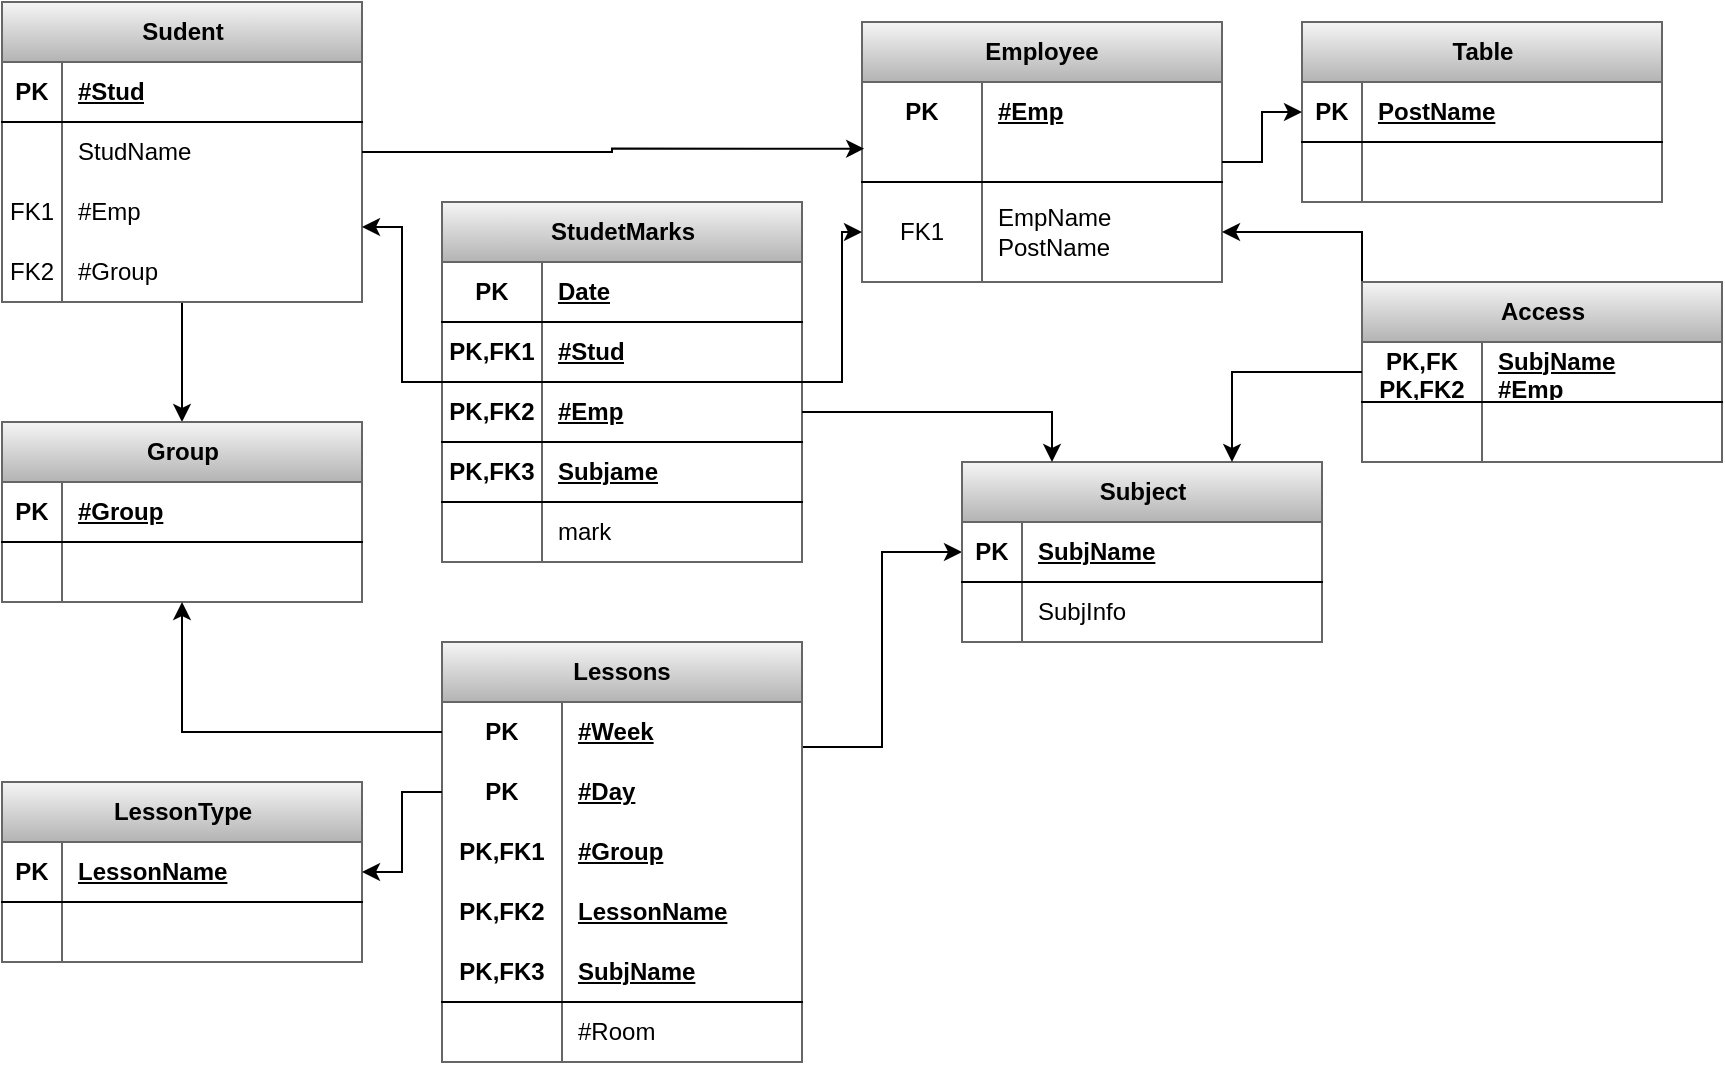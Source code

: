 <mxfile version="24.7.10">
  <diagram name="Страница — 1" id="4dkUISBPzogY9KxvoU15">
    <mxGraphModel dx="1580" dy="776" grid="1" gridSize="10" guides="1" tooltips="1" connect="1" arrows="1" fold="1" page="1" pageScale="1" pageWidth="827" pageHeight="1169" math="0" shadow="0">
      <root>
        <mxCell id="0" />
        <mxCell id="1" parent="0" />
        <mxCell id="LN6ob7lkqGcov8VcxPgk-128" style="edgeStyle=orthogonalEdgeStyle;rounded=0;orthogonalLoop=1;jettySize=auto;html=1;exitX=0.5;exitY=1;exitDx=0;exitDy=0;entryX=0.5;entryY=0;entryDx=0;entryDy=0;" edge="1" parent="1" source="LN6ob7lkqGcov8VcxPgk-2" target="LN6ob7lkqGcov8VcxPgk-42">
          <mxGeometry relative="1" as="geometry" />
        </mxCell>
        <mxCell id="LN6ob7lkqGcov8VcxPgk-2" value="&lt;div&gt;Sudent&lt;/div&gt;" style="shape=table;startSize=30;container=1;collapsible=1;childLayout=tableLayout;fixedRows=1;rowLines=0;fontStyle=1;align=center;resizeLast=1;html=1;fillColor=#f5f5f5;strokeColor=#666666;gradientColor=#b3b3b3;" vertex="1" parent="1">
          <mxGeometry x="-10" y="50" width="180" height="150" as="geometry" />
        </mxCell>
        <mxCell id="LN6ob7lkqGcov8VcxPgk-3" value="" style="shape=tableRow;horizontal=0;startSize=0;swimlaneHead=0;swimlaneBody=0;fillColor=none;collapsible=0;dropTarget=0;points=[[0,0.5],[1,0.5]];portConstraint=eastwest;top=0;left=0;right=0;bottom=1;" vertex="1" parent="LN6ob7lkqGcov8VcxPgk-2">
          <mxGeometry y="30" width="180" height="30" as="geometry" />
        </mxCell>
        <mxCell id="LN6ob7lkqGcov8VcxPgk-4" value="PK" style="shape=partialRectangle;connectable=0;fillColor=none;top=0;left=0;bottom=0;right=0;fontStyle=1;overflow=hidden;whiteSpace=wrap;html=1;" vertex="1" parent="LN6ob7lkqGcov8VcxPgk-3">
          <mxGeometry width="30" height="30" as="geometry">
            <mxRectangle width="30" height="30" as="alternateBounds" />
          </mxGeometry>
        </mxCell>
        <mxCell id="LN6ob7lkqGcov8VcxPgk-5" value="#Stud" style="shape=partialRectangle;connectable=0;fillColor=none;top=0;left=0;bottom=0;right=0;align=left;spacingLeft=6;fontStyle=5;overflow=hidden;whiteSpace=wrap;html=1;" vertex="1" parent="LN6ob7lkqGcov8VcxPgk-3">
          <mxGeometry x="30" width="150" height="30" as="geometry">
            <mxRectangle width="150" height="30" as="alternateBounds" />
          </mxGeometry>
        </mxCell>
        <mxCell id="LN6ob7lkqGcov8VcxPgk-6" value="" style="shape=tableRow;horizontal=0;startSize=0;swimlaneHead=0;swimlaneBody=0;fillColor=none;collapsible=0;dropTarget=0;points=[[0,0.5],[1,0.5]];portConstraint=eastwest;top=0;left=0;right=0;bottom=0;" vertex="1" parent="LN6ob7lkqGcov8VcxPgk-2">
          <mxGeometry y="60" width="180" height="30" as="geometry" />
        </mxCell>
        <mxCell id="LN6ob7lkqGcov8VcxPgk-7" value="" style="shape=partialRectangle;connectable=0;fillColor=none;top=0;left=0;bottom=0;right=0;editable=1;overflow=hidden;whiteSpace=wrap;html=1;" vertex="1" parent="LN6ob7lkqGcov8VcxPgk-6">
          <mxGeometry width="30" height="30" as="geometry">
            <mxRectangle width="30" height="30" as="alternateBounds" />
          </mxGeometry>
        </mxCell>
        <mxCell id="LN6ob7lkqGcov8VcxPgk-8" value="StudName" style="shape=partialRectangle;connectable=0;fillColor=none;top=0;left=0;bottom=0;right=0;align=left;spacingLeft=6;overflow=hidden;whiteSpace=wrap;html=1;" vertex="1" parent="LN6ob7lkqGcov8VcxPgk-6">
          <mxGeometry x="30" width="150" height="30" as="geometry">
            <mxRectangle width="150" height="30" as="alternateBounds" />
          </mxGeometry>
        </mxCell>
        <mxCell id="LN6ob7lkqGcov8VcxPgk-9" value="" style="shape=tableRow;horizontal=0;startSize=0;swimlaneHead=0;swimlaneBody=0;fillColor=none;collapsible=0;dropTarget=0;points=[[0,0.5],[1,0.5]];portConstraint=eastwest;top=0;left=0;right=0;bottom=0;" vertex="1" parent="LN6ob7lkqGcov8VcxPgk-2">
          <mxGeometry y="90" width="180" height="30" as="geometry" />
        </mxCell>
        <mxCell id="LN6ob7lkqGcov8VcxPgk-10" value="FK1" style="shape=partialRectangle;connectable=0;fillColor=none;top=0;left=0;bottom=0;right=0;editable=1;overflow=hidden;whiteSpace=wrap;html=1;" vertex="1" parent="LN6ob7lkqGcov8VcxPgk-9">
          <mxGeometry width="30" height="30" as="geometry">
            <mxRectangle width="30" height="30" as="alternateBounds" />
          </mxGeometry>
        </mxCell>
        <mxCell id="LN6ob7lkqGcov8VcxPgk-11" value="#Emp" style="shape=partialRectangle;connectable=0;fillColor=none;top=0;left=0;bottom=0;right=0;align=left;spacingLeft=6;overflow=hidden;whiteSpace=wrap;html=1;" vertex="1" parent="LN6ob7lkqGcov8VcxPgk-9">
          <mxGeometry x="30" width="150" height="30" as="geometry">
            <mxRectangle width="150" height="30" as="alternateBounds" />
          </mxGeometry>
        </mxCell>
        <mxCell id="LN6ob7lkqGcov8VcxPgk-12" value="" style="shape=tableRow;horizontal=0;startSize=0;swimlaneHead=0;swimlaneBody=0;fillColor=none;collapsible=0;dropTarget=0;points=[[0,0.5],[1,0.5]];portConstraint=eastwest;top=0;left=0;right=0;bottom=0;" vertex="1" parent="LN6ob7lkqGcov8VcxPgk-2">
          <mxGeometry y="120" width="180" height="30" as="geometry" />
        </mxCell>
        <mxCell id="LN6ob7lkqGcov8VcxPgk-13" value="FK2" style="shape=partialRectangle;connectable=0;fillColor=none;top=0;left=0;bottom=0;right=0;editable=1;overflow=hidden;whiteSpace=wrap;html=1;" vertex="1" parent="LN6ob7lkqGcov8VcxPgk-12">
          <mxGeometry width="30" height="30" as="geometry">
            <mxRectangle width="30" height="30" as="alternateBounds" />
          </mxGeometry>
        </mxCell>
        <mxCell id="LN6ob7lkqGcov8VcxPgk-14" value="#Group" style="shape=partialRectangle;connectable=0;fillColor=none;top=0;left=0;bottom=0;right=0;align=left;spacingLeft=6;overflow=hidden;whiteSpace=wrap;html=1;" vertex="1" parent="LN6ob7lkqGcov8VcxPgk-12">
          <mxGeometry x="30" width="150" height="30" as="geometry">
            <mxRectangle width="150" height="30" as="alternateBounds" />
          </mxGeometry>
        </mxCell>
        <mxCell id="LN6ob7lkqGcov8VcxPgk-15" value="Employee" style="shape=table;startSize=30;container=1;collapsible=1;childLayout=tableLayout;fixedRows=1;rowLines=0;fontStyle=1;align=center;resizeLast=1;html=1;whiteSpace=wrap;fillColor=#f5f5f5;gradientColor=#b3b3b3;strokeColor=#666666;" vertex="1" parent="1">
          <mxGeometry x="420" y="60" width="180" height="130" as="geometry" />
        </mxCell>
        <mxCell id="LN6ob7lkqGcov8VcxPgk-16" value="" style="shape=tableRow;horizontal=0;startSize=0;swimlaneHead=0;swimlaneBody=0;fillColor=none;collapsible=0;dropTarget=0;points=[[0,0.5],[1,0.5]];portConstraint=eastwest;top=0;left=0;right=0;bottom=0;html=1;" vertex="1" parent="LN6ob7lkqGcov8VcxPgk-15">
          <mxGeometry y="30" width="180" height="30" as="geometry" />
        </mxCell>
        <mxCell id="LN6ob7lkqGcov8VcxPgk-17" value="PK" style="shape=partialRectangle;connectable=0;fillColor=none;top=0;left=0;bottom=0;right=0;fontStyle=1;overflow=hidden;html=1;whiteSpace=wrap;" vertex="1" parent="LN6ob7lkqGcov8VcxPgk-16">
          <mxGeometry width="60" height="30" as="geometry">
            <mxRectangle width="60" height="30" as="alternateBounds" />
          </mxGeometry>
        </mxCell>
        <mxCell id="LN6ob7lkqGcov8VcxPgk-18" value="#Emp" style="shape=partialRectangle;connectable=0;fillColor=none;top=0;left=0;bottom=0;right=0;align=left;spacingLeft=6;fontStyle=5;overflow=hidden;html=1;whiteSpace=wrap;" vertex="1" parent="LN6ob7lkqGcov8VcxPgk-16">
          <mxGeometry x="60" width="120" height="30" as="geometry">
            <mxRectangle width="120" height="30" as="alternateBounds" />
          </mxGeometry>
        </mxCell>
        <mxCell id="LN6ob7lkqGcov8VcxPgk-19" value="" style="shape=tableRow;horizontal=0;startSize=0;swimlaneHead=0;swimlaneBody=0;fillColor=none;collapsible=0;dropTarget=0;points=[[0,0.5],[1,0.5]];portConstraint=eastwest;top=0;left=0;right=0;bottom=1;html=1;" vertex="1" parent="LN6ob7lkqGcov8VcxPgk-15">
          <mxGeometry y="60" width="180" height="20" as="geometry" />
        </mxCell>
        <mxCell id="LN6ob7lkqGcov8VcxPgk-20" value="" style="shape=partialRectangle;connectable=0;fillColor=none;top=0;left=0;bottom=0;right=0;fontStyle=1;overflow=hidden;html=1;whiteSpace=wrap;" vertex="1" parent="LN6ob7lkqGcov8VcxPgk-19">
          <mxGeometry width="60" height="20" as="geometry">
            <mxRectangle width="60" height="20" as="alternateBounds" />
          </mxGeometry>
        </mxCell>
        <mxCell id="LN6ob7lkqGcov8VcxPgk-21" value="" style="shape=partialRectangle;connectable=0;fillColor=none;top=0;left=0;bottom=0;right=0;align=left;spacingLeft=6;fontStyle=5;overflow=hidden;html=1;whiteSpace=wrap;" vertex="1" parent="LN6ob7lkqGcov8VcxPgk-19">
          <mxGeometry x="60" width="120" height="20" as="geometry">
            <mxRectangle width="120" height="20" as="alternateBounds" />
          </mxGeometry>
        </mxCell>
        <mxCell id="LN6ob7lkqGcov8VcxPgk-22" value="" style="shape=tableRow;horizontal=0;startSize=0;swimlaneHead=0;swimlaneBody=0;fillColor=none;collapsible=0;dropTarget=0;points=[[0,0.5],[1,0.5]];portConstraint=eastwest;top=0;left=0;right=0;bottom=0;html=1;" vertex="1" parent="LN6ob7lkqGcov8VcxPgk-15">
          <mxGeometry y="80" width="180" height="50" as="geometry" />
        </mxCell>
        <mxCell id="LN6ob7lkqGcov8VcxPgk-23" value="FK1" style="shape=partialRectangle;connectable=0;fillColor=none;top=0;left=0;bottom=0;right=0;editable=1;overflow=hidden;html=1;whiteSpace=wrap;" vertex="1" parent="LN6ob7lkqGcov8VcxPgk-22">
          <mxGeometry width="60" height="50" as="geometry">
            <mxRectangle width="60" height="50" as="alternateBounds" />
          </mxGeometry>
        </mxCell>
        <mxCell id="LN6ob7lkqGcov8VcxPgk-24" value="&lt;div&gt;EmpName&lt;/div&gt;&lt;div&gt;PostName&lt;br&gt;&lt;/div&gt;" style="shape=partialRectangle;connectable=0;fillColor=none;top=0;left=0;bottom=0;right=0;align=left;spacingLeft=6;overflow=hidden;html=1;whiteSpace=wrap;" vertex="1" parent="LN6ob7lkqGcov8VcxPgk-22">
          <mxGeometry x="60" width="120" height="50" as="geometry">
            <mxRectangle width="120" height="50" as="alternateBounds" />
          </mxGeometry>
        </mxCell>
        <mxCell id="LN6ob7lkqGcov8VcxPgk-28" style="edgeStyle=orthogonalEdgeStyle;rounded=0;orthogonalLoop=1;jettySize=auto;html=1;entryX=0.006;entryY=0.167;entryDx=0;entryDy=0;entryPerimeter=0;" edge="1" parent="1" source="LN6ob7lkqGcov8VcxPgk-6" target="LN6ob7lkqGcov8VcxPgk-19">
          <mxGeometry relative="1" as="geometry" />
        </mxCell>
        <mxCell id="LN6ob7lkqGcov8VcxPgk-42" value="Group" style="shape=table;startSize=30;container=1;collapsible=1;childLayout=tableLayout;fixedRows=1;rowLines=0;fontStyle=1;align=center;resizeLast=1;html=1;fillColor=#f5f5f5;strokeColor=#666666;gradientColor=#b3b3b3;" vertex="1" parent="1">
          <mxGeometry x="-10" y="260" width="180" height="90" as="geometry" />
        </mxCell>
        <mxCell id="LN6ob7lkqGcov8VcxPgk-43" value="" style="shape=tableRow;horizontal=0;startSize=0;swimlaneHead=0;swimlaneBody=0;fillColor=none;collapsible=0;dropTarget=0;points=[[0,0.5],[1,0.5]];portConstraint=eastwest;top=0;left=0;right=0;bottom=1;" vertex="1" parent="LN6ob7lkqGcov8VcxPgk-42">
          <mxGeometry y="30" width="180" height="30" as="geometry" />
        </mxCell>
        <mxCell id="LN6ob7lkqGcov8VcxPgk-44" value="PK" style="shape=partialRectangle;connectable=0;fillColor=none;top=0;left=0;bottom=0;right=0;fontStyle=1;overflow=hidden;whiteSpace=wrap;html=1;" vertex="1" parent="LN6ob7lkqGcov8VcxPgk-43">
          <mxGeometry width="30" height="30" as="geometry">
            <mxRectangle width="30" height="30" as="alternateBounds" />
          </mxGeometry>
        </mxCell>
        <mxCell id="LN6ob7lkqGcov8VcxPgk-45" value="#Group" style="shape=partialRectangle;connectable=0;fillColor=none;top=0;left=0;bottom=0;right=0;align=left;spacingLeft=6;fontStyle=5;overflow=hidden;whiteSpace=wrap;html=1;" vertex="1" parent="LN6ob7lkqGcov8VcxPgk-43">
          <mxGeometry x="30" width="150" height="30" as="geometry">
            <mxRectangle width="150" height="30" as="alternateBounds" />
          </mxGeometry>
        </mxCell>
        <mxCell id="LN6ob7lkqGcov8VcxPgk-46" value="" style="shape=tableRow;horizontal=0;startSize=0;swimlaneHead=0;swimlaneBody=0;fillColor=none;collapsible=0;dropTarget=0;points=[[0,0.5],[1,0.5]];portConstraint=eastwest;top=0;left=0;right=0;bottom=0;" vertex="1" parent="LN6ob7lkqGcov8VcxPgk-42">
          <mxGeometry y="60" width="180" height="30" as="geometry" />
        </mxCell>
        <mxCell id="LN6ob7lkqGcov8VcxPgk-47" value="" style="shape=partialRectangle;connectable=0;fillColor=none;top=0;left=0;bottom=0;right=0;editable=1;overflow=hidden;whiteSpace=wrap;html=1;" vertex="1" parent="LN6ob7lkqGcov8VcxPgk-46">
          <mxGeometry width="30" height="30" as="geometry">
            <mxRectangle width="30" height="30" as="alternateBounds" />
          </mxGeometry>
        </mxCell>
        <mxCell id="LN6ob7lkqGcov8VcxPgk-48" value="" style="shape=partialRectangle;connectable=0;fillColor=none;top=0;left=0;bottom=0;right=0;align=left;spacingLeft=6;overflow=hidden;whiteSpace=wrap;html=1;" vertex="1" parent="LN6ob7lkqGcov8VcxPgk-46">
          <mxGeometry x="30" width="150" height="30" as="geometry">
            <mxRectangle width="150" height="30" as="alternateBounds" />
          </mxGeometry>
        </mxCell>
        <mxCell id="LN6ob7lkqGcov8VcxPgk-106" style="edgeStyle=orthogonalEdgeStyle;rounded=0;orthogonalLoop=1;jettySize=auto;html=1;entryX=1;entryY=0.75;entryDx=0;entryDy=0;" edge="1" parent="1" source="LN6ob7lkqGcov8VcxPgk-68" target="LN6ob7lkqGcov8VcxPgk-2">
          <mxGeometry relative="1" as="geometry" />
        </mxCell>
        <mxCell id="LN6ob7lkqGcov8VcxPgk-107" style="edgeStyle=orthogonalEdgeStyle;rounded=0;orthogonalLoop=1;jettySize=auto;html=1;" edge="1" parent="1" source="LN6ob7lkqGcov8VcxPgk-68" target="LN6ob7lkqGcov8VcxPgk-22">
          <mxGeometry relative="1" as="geometry" />
        </mxCell>
        <mxCell id="LN6ob7lkqGcov8VcxPgk-68" value="StudetMarks" style="shape=table;startSize=30;container=1;collapsible=1;childLayout=tableLayout;fixedRows=1;rowLines=0;fontStyle=1;align=center;resizeLast=1;html=1;fillColor=#f5f5f5;gradientColor=#b3b3b3;strokeColor=#666666;" vertex="1" parent="1">
          <mxGeometry x="210" y="150" width="180" height="180" as="geometry" />
        </mxCell>
        <mxCell id="LN6ob7lkqGcov8VcxPgk-69" value="" style="shape=tableRow;horizontal=0;startSize=0;swimlaneHead=0;swimlaneBody=0;fillColor=none;collapsible=0;dropTarget=0;points=[[0,0.5],[1,0.5]];portConstraint=eastwest;top=0;left=0;right=0;bottom=1;" vertex="1" parent="LN6ob7lkqGcov8VcxPgk-68">
          <mxGeometry y="30" width="180" height="30" as="geometry" />
        </mxCell>
        <mxCell id="LN6ob7lkqGcov8VcxPgk-70" value="PK" style="shape=partialRectangle;connectable=0;fillColor=none;top=0;left=0;bottom=0;right=0;fontStyle=1;overflow=hidden;whiteSpace=wrap;html=1;" vertex="1" parent="LN6ob7lkqGcov8VcxPgk-69">
          <mxGeometry width="50" height="30" as="geometry">
            <mxRectangle width="50" height="30" as="alternateBounds" />
          </mxGeometry>
        </mxCell>
        <mxCell id="LN6ob7lkqGcov8VcxPgk-71" value="Date" style="shape=partialRectangle;connectable=0;fillColor=none;top=0;left=0;bottom=0;right=0;align=left;spacingLeft=6;fontStyle=5;overflow=hidden;whiteSpace=wrap;html=1;" vertex="1" parent="LN6ob7lkqGcov8VcxPgk-69">
          <mxGeometry x="50" width="130" height="30" as="geometry">
            <mxRectangle width="130" height="30" as="alternateBounds" />
          </mxGeometry>
        </mxCell>
        <mxCell id="LN6ob7lkqGcov8VcxPgk-87" style="shape=tableRow;horizontal=0;startSize=0;swimlaneHead=0;swimlaneBody=0;fillColor=none;collapsible=0;dropTarget=0;points=[[0,0.5],[1,0.5]];portConstraint=eastwest;top=0;left=0;right=0;bottom=1;" vertex="1" parent="LN6ob7lkqGcov8VcxPgk-68">
          <mxGeometry y="60" width="180" height="30" as="geometry" />
        </mxCell>
        <mxCell id="LN6ob7lkqGcov8VcxPgk-88" value="PK,FK1" style="shape=partialRectangle;connectable=0;fillColor=none;top=0;left=0;bottom=0;right=0;fontStyle=1;overflow=hidden;whiteSpace=wrap;html=1;" vertex="1" parent="LN6ob7lkqGcov8VcxPgk-87">
          <mxGeometry width="50" height="30" as="geometry">
            <mxRectangle width="50" height="30" as="alternateBounds" />
          </mxGeometry>
        </mxCell>
        <mxCell id="LN6ob7lkqGcov8VcxPgk-89" value="#Stud" style="shape=partialRectangle;connectable=0;fillColor=none;top=0;left=0;bottom=0;right=0;align=left;spacingLeft=6;fontStyle=5;overflow=hidden;whiteSpace=wrap;html=1;" vertex="1" parent="LN6ob7lkqGcov8VcxPgk-87">
          <mxGeometry x="50" width="130" height="30" as="geometry">
            <mxRectangle width="130" height="30" as="alternateBounds" />
          </mxGeometry>
        </mxCell>
        <mxCell id="LN6ob7lkqGcov8VcxPgk-84" style="shape=tableRow;horizontal=0;startSize=0;swimlaneHead=0;swimlaneBody=0;fillColor=none;collapsible=0;dropTarget=0;points=[[0,0.5],[1,0.5]];portConstraint=eastwest;top=0;left=0;right=0;bottom=1;" vertex="1" parent="LN6ob7lkqGcov8VcxPgk-68">
          <mxGeometry y="90" width="180" height="30" as="geometry" />
        </mxCell>
        <mxCell id="LN6ob7lkqGcov8VcxPgk-85" value="PK,FK2" style="shape=partialRectangle;connectable=0;fillColor=none;top=0;left=0;bottom=0;right=0;fontStyle=1;overflow=hidden;whiteSpace=wrap;html=1;" vertex="1" parent="LN6ob7lkqGcov8VcxPgk-84">
          <mxGeometry width="50" height="30" as="geometry">
            <mxRectangle width="50" height="30" as="alternateBounds" />
          </mxGeometry>
        </mxCell>
        <mxCell id="LN6ob7lkqGcov8VcxPgk-86" value="#Emp" style="shape=partialRectangle;connectable=0;fillColor=none;top=0;left=0;bottom=0;right=0;align=left;spacingLeft=6;fontStyle=5;overflow=hidden;whiteSpace=wrap;html=1;" vertex="1" parent="LN6ob7lkqGcov8VcxPgk-84">
          <mxGeometry x="50" width="130" height="30" as="geometry">
            <mxRectangle width="130" height="30" as="alternateBounds" />
          </mxGeometry>
        </mxCell>
        <mxCell id="LN6ob7lkqGcov8VcxPgk-81" style="shape=tableRow;horizontal=0;startSize=0;swimlaneHead=0;swimlaneBody=0;fillColor=none;collapsible=0;dropTarget=0;points=[[0,0.5],[1,0.5]];portConstraint=eastwest;top=0;left=0;right=0;bottom=1;" vertex="1" parent="LN6ob7lkqGcov8VcxPgk-68">
          <mxGeometry y="120" width="180" height="30" as="geometry" />
        </mxCell>
        <mxCell id="LN6ob7lkqGcov8VcxPgk-82" value="PK,FK3" style="shape=partialRectangle;connectable=0;fillColor=none;top=0;left=0;bottom=0;right=0;fontStyle=1;overflow=hidden;whiteSpace=wrap;html=1;" vertex="1" parent="LN6ob7lkqGcov8VcxPgk-81">
          <mxGeometry width="50" height="30" as="geometry">
            <mxRectangle width="50" height="30" as="alternateBounds" />
          </mxGeometry>
        </mxCell>
        <mxCell id="LN6ob7lkqGcov8VcxPgk-83" value="Subjame" style="shape=partialRectangle;connectable=0;fillColor=none;top=0;left=0;bottom=0;right=0;align=left;spacingLeft=6;fontStyle=5;overflow=hidden;whiteSpace=wrap;html=1;" vertex="1" parent="LN6ob7lkqGcov8VcxPgk-81">
          <mxGeometry x="50" width="130" height="30" as="geometry">
            <mxRectangle width="130" height="30" as="alternateBounds" />
          </mxGeometry>
        </mxCell>
        <mxCell id="LN6ob7lkqGcov8VcxPgk-72" value="" style="shape=tableRow;horizontal=0;startSize=0;swimlaneHead=0;swimlaneBody=0;fillColor=none;collapsible=0;dropTarget=0;points=[[0,0.5],[1,0.5]];portConstraint=eastwest;top=0;left=0;right=0;bottom=0;" vertex="1" parent="LN6ob7lkqGcov8VcxPgk-68">
          <mxGeometry y="150" width="180" height="30" as="geometry" />
        </mxCell>
        <mxCell id="LN6ob7lkqGcov8VcxPgk-73" value="" style="shape=partialRectangle;connectable=0;fillColor=none;top=0;left=0;bottom=0;right=0;editable=1;overflow=hidden;whiteSpace=wrap;html=1;" vertex="1" parent="LN6ob7lkqGcov8VcxPgk-72">
          <mxGeometry width="50" height="30" as="geometry">
            <mxRectangle width="50" height="30" as="alternateBounds" />
          </mxGeometry>
        </mxCell>
        <mxCell id="LN6ob7lkqGcov8VcxPgk-74" value="mark" style="shape=partialRectangle;connectable=0;fillColor=none;top=0;left=0;bottom=0;right=0;align=left;spacingLeft=6;overflow=hidden;whiteSpace=wrap;html=1;" vertex="1" parent="LN6ob7lkqGcov8VcxPgk-72">
          <mxGeometry x="50" width="130" height="30" as="geometry">
            <mxRectangle width="130" height="30" as="alternateBounds" />
          </mxGeometry>
        </mxCell>
        <mxCell id="LN6ob7lkqGcov8VcxPgk-111" value="Table" style="shape=table;startSize=30;container=1;collapsible=1;childLayout=tableLayout;fixedRows=1;rowLines=0;fontStyle=1;align=center;resizeLast=1;html=1;fillColor=#f5f5f5;gradientColor=#b3b3b3;strokeColor=#666666;" vertex="1" parent="1">
          <mxGeometry x="640" y="60" width="180" height="90" as="geometry" />
        </mxCell>
        <mxCell id="LN6ob7lkqGcov8VcxPgk-112" value="" style="shape=tableRow;horizontal=0;startSize=0;swimlaneHead=0;swimlaneBody=0;fillColor=none;collapsible=0;dropTarget=0;points=[[0,0.5],[1,0.5]];portConstraint=eastwest;top=0;left=0;right=0;bottom=1;" vertex="1" parent="LN6ob7lkqGcov8VcxPgk-111">
          <mxGeometry y="30" width="180" height="30" as="geometry" />
        </mxCell>
        <mxCell id="LN6ob7lkqGcov8VcxPgk-113" value="PK" style="shape=partialRectangle;connectable=0;fillColor=none;top=0;left=0;bottom=0;right=0;fontStyle=1;overflow=hidden;whiteSpace=wrap;html=1;" vertex="1" parent="LN6ob7lkqGcov8VcxPgk-112">
          <mxGeometry width="30" height="30" as="geometry">
            <mxRectangle width="30" height="30" as="alternateBounds" />
          </mxGeometry>
        </mxCell>
        <mxCell id="LN6ob7lkqGcov8VcxPgk-114" value="PostName" style="shape=partialRectangle;connectable=0;fillColor=none;top=0;left=0;bottom=0;right=0;align=left;spacingLeft=6;fontStyle=5;overflow=hidden;whiteSpace=wrap;html=1;" vertex="1" parent="LN6ob7lkqGcov8VcxPgk-112">
          <mxGeometry x="30" width="150" height="30" as="geometry">
            <mxRectangle width="150" height="30" as="alternateBounds" />
          </mxGeometry>
        </mxCell>
        <mxCell id="LN6ob7lkqGcov8VcxPgk-115" value="" style="shape=tableRow;horizontal=0;startSize=0;swimlaneHead=0;swimlaneBody=0;fillColor=none;collapsible=0;dropTarget=0;points=[[0,0.5],[1,0.5]];portConstraint=eastwest;top=0;left=0;right=0;bottom=0;" vertex="1" parent="LN6ob7lkqGcov8VcxPgk-111">
          <mxGeometry y="60" width="180" height="30" as="geometry" />
        </mxCell>
        <mxCell id="LN6ob7lkqGcov8VcxPgk-116" value="" style="shape=partialRectangle;connectable=0;fillColor=none;top=0;left=0;bottom=0;right=0;editable=1;overflow=hidden;whiteSpace=wrap;html=1;" vertex="1" parent="LN6ob7lkqGcov8VcxPgk-115">
          <mxGeometry width="30" height="30" as="geometry">
            <mxRectangle width="30" height="30" as="alternateBounds" />
          </mxGeometry>
        </mxCell>
        <mxCell id="LN6ob7lkqGcov8VcxPgk-117" value="" style="shape=partialRectangle;connectable=0;fillColor=none;top=0;left=0;bottom=0;right=0;align=left;spacingLeft=6;overflow=hidden;whiteSpace=wrap;html=1;" vertex="1" parent="LN6ob7lkqGcov8VcxPgk-115">
          <mxGeometry x="30" width="150" height="30" as="geometry">
            <mxRectangle width="150" height="30" as="alternateBounds" />
          </mxGeometry>
        </mxCell>
        <mxCell id="LN6ob7lkqGcov8VcxPgk-127" style="edgeStyle=orthogonalEdgeStyle;rounded=0;orthogonalLoop=1;jettySize=auto;html=1;exitX=1;exitY=0.5;exitDx=0;exitDy=0;entryX=0;entryY=0.5;entryDx=0;entryDy=0;" edge="1" parent="1" source="LN6ob7lkqGcov8VcxPgk-19" target="LN6ob7lkqGcov8VcxPgk-112">
          <mxGeometry relative="1" as="geometry" />
        </mxCell>
        <mxCell id="LN6ob7lkqGcov8VcxPgk-186" style="edgeStyle=orthogonalEdgeStyle;rounded=0;orthogonalLoop=1;jettySize=auto;html=1;exitX=1;exitY=0.25;exitDx=0;exitDy=0;entryX=0;entryY=0.5;entryDx=0;entryDy=0;" edge="1" parent="1" source="LN6ob7lkqGcov8VcxPgk-129" target="LN6ob7lkqGcov8VcxPgk-174">
          <mxGeometry relative="1" as="geometry" />
        </mxCell>
        <mxCell id="LN6ob7lkqGcov8VcxPgk-129" value="Lessons" style="shape=table;startSize=30;container=1;collapsible=1;childLayout=tableLayout;fixedRows=1;rowLines=0;fontStyle=1;align=center;resizeLast=1;html=1;whiteSpace=wrap;fillColor=#f5f5f5;gradientColor=#b3b3b3;strokeColor=#666666;" vertex="1" parent="1">
          <mxGeometry x="210" y="370" width="180" height="210" as="geometry" />
        </mxCell>
        <mxCell id="LN6ob7lkqGcov8VcxPgk-151" style="shape=tableRow;horizontal=0;startSize=0;swimlaneHead=0;swimlaneBody=0;fillColor=none;collapsible=0;dropTarget=0;points=[[0,0.5],[1,0.5]];portConstraint=eastwest;top=0;left=0;right=0;bottom=0;html=1;" vertex="1" parent="LN6ob7lkqGcov8VcxPgk-129">
          <mxGeometry y="30" width="180" height="30" as="geometry" />
        </mxCell>
        <mxCell id="LN6ob7lkqGcov8VcxPgk-152" value="PK" style="shape=partialRectangle;connectable=0;fillColor=none;top=0;left=0;bottom=0;right=0;fontStyle=1;overflow=hidden;html=1;whiteSpace=wrap;" vertex="1" parent="LN6ob7lkqGcov8VcxPgk-151">
          <mxGeometry width="60" height="30" as="geometry">
            <mxRectangle width="60" height="30" as="alternateBounds" />
          </mxGeometry>
        </mxCell>
        <mxCell id="LN6ob7lkqGcov8VcxPgk-153" value="#Week" style="shape=partialRectangle;connectable=0;fillColor=none;top=0;left=0;bottom=0;right=0;align=left;spacingLeft=6;fontStyle=5;overflow=hidden;html=1;whiteSpace=wrap;" vertex="1" parent="LN6ob7lkqGcov8VcxPgk-151">
          <mxGeometry x="60" width="120" height="30" as="geometry">
            <mxRectangle width="120" height="30" as="alternateBounds" />
          </mxGeometry>
        </mxCell>
        <mxCell id="LN6ob7lkqGcov8VcxPgk-148" style="shape=tableRow;horizontal=0;startSize=0;swimlaneHead=0;swimlaneBody=0;fillColor=none;collapsible=0;dropTarget=0;points=[[0,0.5],[1,0.5]];portConstraint=eastwest;top=0;left=0;right=0;bottom=0;html=1;" vertex="1" parent="LN6ob7lkqGcov8VcxPgk-129">
          <mxGeometry y="60" width="180" height="30" as="geometry" />
        </mxCell>
        <mxCell id="LN6ob7lkqGcov8VcxPgk-149" value="PK" style="shape=partialRectangle;connectable=0;fillColor=none;top=0;left=0;bottom=0;right=0;fontStyle=1;overflow=hidden;html=1;whiteSpace=wrap;" vertex="1" parent="LN6ob7lkqGcov8VcxPgk-148">
          <mxGeometry width="60" height="30" as="geometry">
            <mxRectangle width="60" height="30" as="alternateBounds" />
          </mxGeometry>
        </mxCell>
        <mxCell id="LN6ob7lkqGcov8VcxPgk-150" value="#Day" style="shape=partialRectangle;connectable=0;fillColor=none;top=0;left=0;bottom=0;right=0;align=left;spacingLeft=6;fontStyle=5;overflow=hidden;html=1;whiteSpace=wrap;" vertex="1" parent="LN6ob7lkqGcov8VcxPgk-148">
          <mxGeometry x="60" width="120" height="30" as="geometry">
            <mxRectangle width="120" height="30" as="alternateBounds" />
          </mxGeometry>
        </mxCell>
        <mxCell id="LN6ob7lkqGcov8VcxPgk-142" style="shape=tableRow;horizontal=0;startSize=0;swimlaneHead=0;swimlaneBody=0;fillColor=none;collapsible=0;dropTarget=0;points=[[0,0.5],[1,0.5]];portConstraint=eastwest;top=0;left=0;right=0;bottom=0;html=1;" vertex="1" parent="LN6ob7lkqGcov8VcxPgk-129">
          <mxGeometry y="90" width="180" height="30" as="geometry" />
        </mxCell>
        <mxCell id="LN6ob7lkqGcov8VcxPgk-143" value="PK,FK1" style="shape=partialRectangle;connectable=0;fillColor=none;top=0;left=0;bottom=0;right=0;fontStyle=1;overflow=hidden;html=1;whiteSpace=wrap;" vertex="1" parent="LN6ob7lkqGcov8VcxPgk-142">
          <mxGeometry width="60" height="30" as="geometry">
            <mxRectangle width="60" height="30" as="alternateBounds" />
          </mxGeometry>
        </mxCell>
        <mxCell id="LN6ob7lkqGcov8VcxPgk-144" value="#Group" style="shape=partialRectangle;connectable=0;fillColor=none;top=0;left=0;bottom=0;right=0;align=left;spacingLeft=6;fontStyle=5;overflow=hidden;html=1;whiteSpace=wrap;" vertex="1" parent="LN6ob7lkqGcov8VcxPgk-142">
          <mxGeometry x="60" width="120" height="30" as="geometry">
            <mxRectangle width="120" height="30" as="alternateBounds" />
          </mxGeometry>
        </mxCell>
        <mxCell id="LN6ob7lkqGcov8VcxPgk-130" value="" style="shape=tableRow;horizontal=0;startSize=0;swimlaneHead=0;swimlaneBody=0;fillColor=none;collapsible=0;dropTarget=0;points=[[0,0.5],[1,0.5]];portConstraint=eastwest;top=0;left=0;right=0;bottom=0;html=1;" vertex="1" parent="LN6ob7lkqGcov8VcxPgk-129">
          <mxGeometry y="120" width="180" height="30" as="geometry" />
        </mxCell>
        <mxCell id="LN6ob7lkqGcov8VcxPgk-131" value="PK,FK2" style="shape=partialRectangle;connectable=0;fillColor=none;top=0;left=0;bottom=0;right=0;fontStyle=1;overflow=hidden;html=1;whiteSpace=wrap;" vertex="1" parent="LN6ob7lkqGcov8VcxPgk-130">
          <mxGeometry width="60" height="30" as="geometry">
            <mxRectangle width="60" height="30" as="alternateBounds" />
          </mxGeometry>
        </mxCell>
        <mxCell id="LN6ob7lkqGcov8VcxPgk-132" value="LessonName" style="shape=partialRectangle;connectable=0;fillColor=none;top=0;left=0;bottom=0;right=0;align=left;spacingLeft=6;fontStyle=5;overflow=hidden;html=1;whiteSpace=wrap;" vertex="1" parent="LN6ob7lkqGcov8VcxPgk-130">
          <mxGeometry x="60" width="120" height="30" as="geometry">
            <mxRectangle width="120" height="30" as="alternateBounds" />
          </mxGeometry>
        </mxCell>
        <mxCell id="LN6ob7lkqGcov8VcxPgk-133" value="" style="shape=tableRow;horizontal=0;startSize=0;swimlaneHead=0;swimlaneBody=0;fillColor=none;collapsible=0;dropTarget=0;points=[[0,0.5],[1,0.5]];portConstraint=eastwest;top=0;left=0;right=0;bottom=1;html=1;" vertex="1" parent="LN6ob7lkqGcov8VcxPgk-129">
          <mxGeometry y="150" width="180" height="30" as="geometry" />
        </mxCell>
        <mxCell id="LN6ob7lkqGcov8VcxPgk-134" value="PK,FK3" style="shape=partialRectangle;connectable=0;fillColor=none;top=0;left=0;bottom=0;right=0;fontStyle=1;overflow=hidden;html=1;whiteSpace=wrap;" vertex="1" parent="LN6ob7lkqGcov8VcxPgk-133">
          <mxGeometry width="60" height="30" as="geometry">
            <mxRectangle width="60" height="30" as="alternateBounds" />
          </mxGeometry>
        </mxCell>
        <mxCell id="LN6ob7lkqGcov8VcxPgk-135" value="SubjName" style="shape=partialRectangle;connectable=0;fillColor=none;top=0;left=0;bottom=0;right=0;align=left;spacingLeft=6;fontStyle=5;overflow=hidden;html=1;whiteSpace=wrap;" vertex="1" parent="LN6ob7lkqGcov8VcxPgk-133">
          <mxGeometry x="60" width="120" height="30" as="geometry">
            <mxRectangle width="120" height="30" as="alternateBounds" />
          </mxGeometry>
        </mxCell>
        <mxCell id="LN6ob7lkqGcov8VcxPgk-136" value="" style="shape=tableRow;horizontal=0;startSize=0;swimlaneHead=0;swimlaneBody=0;fillColor=none;collapsible=0;dropTarget=0;points=[[0,0.5],[1,0.5]];portConstraint=eastwest;top=0;left=0;right=0;bottom=0;html=1;" vertex="1" parent="LN6ob7lkqGcov8VcxPgk-129">
          <mxGeometry y="180" width="180" height="30" as="geometry" />
        </mxCell>
        <mxCell id="LN6ob7lkqGcov8VcxPgk-137" value="" style="shape=partialRectangle;connectable=0;fillColor=none;top=0;left=0;bottom=0;right=0;editable=1;overflow=hidden;html=1;whiteSpace=wrap;" vertex="1" parent="LN6ob7lkqGcov8VcxPgk-136">
          <mxGeometry width="60" height="30" as="geometry">
            <mxRectangle width="60" height="30" as="alternateBounds" />
          </mxGeometry>
        </mxCell>
        <mxCell id="LN6ob7lkqGcov8VcxPgk-138" value="#Room" style="shape=partialRectangle;connectable=0;fillColor=none;top=0;left=0;bottom=0;right=0;align=left;spacingLeft=6;overflow=hidden;html=1;whiteSpace=wrap;" vertex="1" parent="LN6ob7lkqGcov8VcxPgk-136">
          <mxGeometry x="60" width="120" height="30" as="geometry">
            <mxRectangle width="120" height="30" as="alternateBounds" />
          </mxGeometry>
        </mxCell>
        <mxCell id="LN6ob7lkqGcov8VcxPgk-155" value="LessonType" style="shape=table;startSize=30;container=1;collapsible=1;childLayout=tableLayout;fixedRows=1;rowLines=0;fontStyle=1;align=center;resizeLast=1;html=1;fillColor=#f5f5f5;gradientColor=#b3b3b3;strokeColor=#666666;" vertex="1" parent="1">
          <mxGeometry x="-10" y="440" width="180" height="90" as="geometry" />
        </mxCell>
        <mxCell id="LN6ob7lkqGcov8VcxPgk-156" value="" style="shape=tableRow;horizontal=0;startSize=0;swimlaneHead=0;swimlaneBody=0;fillColor=none;collapsible=0;dropTarget=0;points=[[0,0.5],[1,0.5]];portConstraint=eastwest;top=0;left=0;right=0;bottom=1;" vertex="1" parent="LN6ob7lkqGcov8VcxPgk-155">
          <mxGeometry y="30" width="180" height="30" as="geometry" />
        </mxCell>
        <mxCell id="LN6ob7lkqGcov8VcxPgk-157" value="PK" style="shape=partialRectangle;connectable=0;fillColor=none;top=0;left=0;bottom=0;right=0;fontStyle=1;overflow=hidden;whiteSpace=wrap;html=1;" vertex="1" parent="LN6ob7lkqGcov8VcxPgk-156">
          <mxGeometry width="30" height="30" as="geometry">
            <mxRectangle width="30" height="30" as="alternateBounds" />
          </mxGeometry>
        </mxCell>
        <mxCell id="LN6ob7lkqGcov8VcxPgk-158" value="LessonName" style="shape=partialRectangle;connectable=0;fillColor=none;top=0;left=0;bottom=0;right=0;align=left;spacingLeft=6;fontStyle=5;overflow=hidden;whiteSpace=wrap;html=1;" vertex="1" parent="LN6ob7lkqGcov8VcxPgk-156">
          <mxGeometry x="30" width="150" height="30" as="geometry">
            <mxRectangle width="150" height="30" as="alternateBounds" />
          </mxGeometry>
        </mxCell>
        <mxCell id="LN6ob7lkqGcov8VcxPgk-159" value="" style="shape=tableRow;horizontal=0;startSize=0;swimlaneHead=0;swimlaneBody=0;fillColor=none;collapsible=0;dropTarget=0;points=[[0,0.5],[1,0.5]];portConstraint=eastwest;top=0;left=0;right=0;bottom=0;" vertex="1" parent="LN6ob7lkqGcov8VcxPgk-155">
          <mxGeometry y="60" width="180" height="30" as="geometry" />
        </mxCell>
        <mxCell id="LN6ob7lkqGcov8VcxPgk-160" value="" style="shape=partialRectangle;connectable=0;fillColor=none;top=0;left=0;bottom=0;right=0;editable=1;overflow=hidden;whiteSpace=wrap;html=1;" vertex="1" parent="LN6ob7lkqGcov8VcxPgk-159">
          <mxGeometry width="30" height="30" as="geometry">
            <mxRectangle width="30" height="30" as="alternateBounds" />
          </mxGeometry>
        </mxCell>
        <mxCell id="LN6ob7lkqGcov8VcxPgk-161" value="" style="shape=partialRectangle;connectable=0;fillColor=none;top=0;left=0;bottom=0;right=0;align=left;spacingLeft=6;overflow=hidden;whiteSpace=wrap;html=1;" vertex="1" parent="LN6ob7lkqGcov8VcxPgk-159">
          <mxGeometry x="30" width="150" height="30" as="geometry">
            <mxRectangle width="150" height="30" as="alternateBounds" />
          </mxGeometry>
        </mxCell>
        <mxCell id="LN6ob7lkqGcov8VcxPgk-171" style="edgeStyle=orthogonalEdgeStyle;rounded=0;orthogonalLoop=1;jettySize=auto;html=1;exitX=0;exitY=0.5;exitDx=0;exitDy=0;entryX=1;entryY=0.5;entryDx=0;entryDy=0;" edge="1" parent="1" source="LN6ob7lkqGcov8VcxPgk-148" target="LN6ob7lkqGcov8VcxPgk-156">
          <mxGeometry relative="1" as="geometry" />
        </mxCell>
        <mxCell id="LN6ob7lkqGcov8VcxPgk-172" style="edgeStyle=orthogonalEdgeStyle;rounded=0;orthogonalLoop=1;jettySize=auto;html=1;exitX=0;exitY=0.5;exitDx=0;exitDy=0;entryX=0.5;entryY=1;entryDx=0;entryDy=0;" edge="1" parent="1" source="LN6ob7lkqGcov8VcxPgk-151" target="LN6ob7lkqGcov8VcxPgk-42">
          <mxGeometry relative="1" as="geometry" />
        </mxCell>
        <mxCell id="LN6ob7lkqGcov8VcxPgk-173" value="Subject" style="shape=table;startSize=30;container=1;collapsible=1;childLayout=tableLayout;fixedRows=1;rowLines=0;fontStyle=1;align=center;resizeLast=1;html=1;fillColor=#f5f5f5;gradientColor=#b3b3b3;strokeColor=#666666;" vertex="1" parent="1">
          <mxGeometry x="470" y="280" width="180" height="90" as="geometry" />
        </mxCell>
        <mxCell id="LN6ob7lkqGcov8VcxPgk-174" value="" style="shape=tableRow;horizontal=0;startSize=0;swimlaneHead=0;swimlaneBody=0;fillColor=none;collapsible=0;dropTarget=0;points=[[0,0.5],[1,0.5]];portConstraint=eastwest;top=0;left=0;right=0;bottom=1;" vertex="1" parent="LN6ob7lkqGcov8VcxPgk-173">
          <mxGeometry y="30" width="180" height="30" as="geometry" />
        </mxCell>
        <mxCell id="LN6ob7lkqGcov8VcxPgk-175" value="PK" style="shape=partialRectangle;connectable=0;fillColor=none;top=0;left=0;bottom=0;right=0;fontStyle=1;overflow=hidden;whiteSpace=wrap;html=1;" vertex="1" parent="LN6ob7lkqGcov8VcxPgk-174">
          <mxGeometry width="30" height="30" as="geometry">
            <mxRectangle width="30" height="30" as="alternateBounds" />
          </mxGeometry>
        </mxCell>
        <mxCell id="LN6ob7lkqGcov8VcxPgk-176" value="SubjName" style="shape=partialRectangle;connectable=0;fillColor=none;top=0;left=0;bottom=0;right=0;align=left;spacingLeft=6;fontStyle=5;overflow=hidden;whiteSpace=wrap;html=1;" vertex="1" parent="LN6ob7lkqGcov8VcxPgk-174">
          <mxGeometry x="30" width="150" height="30" as="geometry">
            <mxRectangle width="150" height="30" as="alternateBounds" />
          </mxGeometry>
        </mxCell>
        <mxCell id="LN6ob7lkqGcov8VcxPgk-177" value="" style="shape=tableRow;horizontal=0;startSize=0;swimlaneHead=0;swimlaneBody=0;fillColor=none;collapsible=0;dropTarget=0;points=[[0,0.5],[1,0.5]];portConstraint=eastwest;top=0;left=0;right=0;bottom=0;" vertex="1" parent="LN6ob7lkqGcov8VcxPgk-173">
          <mxGeometry y="60" width="180" height="30" as="geometry" />
        </mxCell>
        <mxCell id="LN6ob7lkqGcov8VcxPgk-178" value="" style="shape=partialRectangle;connectable=0;fillColor=none;top=0;left=0;bottom=0;right=0;editable=1;overflow=hidden;whiteSpace=wrap;html=1;" vertex="1" parent="LN6ob7lkqGcov8VcxPgk-177">
          <mxGeometry width="30" height="30" as="geometry">
            <mxRectangle width="30" height="30" as="alternateBounds" />
          </mxGeometry>
        </mxCell>
        <mxCell id="LN6ob7lkqGcov8VcxPgk-179" value="SubjInfo" style="shape=partialRectangle;connectable=0;fillColor=none;top=0;left=0;bottom=0;right=0;align=left;spacingLeft=6;overflow=hidden;whiteSpace=wrap;html=1;" vertex="1" parent="LN6ob7lkqGcov8VcxPgk-177">
          <mxGeometry x="30" width="150" height="30" as="geometry">
            <mxRectangle width="150" height="30" as="alternateBounds" />
          </mxGeometry>
        </mxCell>
        <mxCell id="LN6ob7lkqGcov8VcxPgk-187" style="edgeStyle=orthogonalEdgeStyle;rounded=0;orthogonalLoop=1;jettySize=auto;html=1;exitX=1;exitY=0.5;exitDx=0;exitDy=0;entryX=0.25;entryY=0;entryDx=0;entryDy=0;" edge="1" parent="1" source="LN6ob7lkqGcov8VcxPgk-84" target="LN6ob7lkqGcov8VcxPgk-173">
          <mxGeometry relative="1" as="geometry" />
        </mxCell>
        <mxCell id="LN6ob7lkqGcov8VcxPgk-214" style="edgeStyle=orthogonalEdgeStyle;rounded=0;orthogonalLoop=1;jettySize=auto;html=1;exitX=0;exitY=0;exitDx=0;exitDy=0;entryX=1;entryY=0.5;entryDx=0;entryDy=0;" edge="1" parent="1" source="LN6ob7lkqGcov8VcxPgk-188" target="LN6ob7lkqGcov8VcxPgk-22">
          <mxGeometry relative="1" as="geometry" />
        </mxCell>
        <mxCell id="LN6ob7lkqGcov8VcxPgk-188" value="Access" style="shape=table;startSize=30;container=1;collapsible=1;childLayout=tableLayout;fixedRows=1;rowLines=0;fontStyle=1;align=center;resizeLast=1;html=1;fillColor=#f5f5f5;gradientColor=#b3b3b3;strokeColor=#666666;" vertex="1" parent="1">
          <mxGeometry x="670" y="190" width="180" height="90" as="geometry" />
        </mxCell>
        <mxCell id="LN6ob7lkqGcov8VcxPgk-189" value="" style="shape=tableRow;horizontal=0;startSize=0;swimlaneHead=0;swimlaneBody=0;fillColor=none;collapsible=0;dropTarget=0;points=[[0,0.5],[1,0.5]];portConstraint=eastwest;top=0;left=0;right=0;bottom=1;" vertex="1" parent="LN6ob7lkqGcov8VcxPgk-188">
          <mxGeometry y="30" width="180" height="30" as="geometry" />
        </mxCell>
        <mxCell id="LN6ob7lkqGcov8VcxPgk-190" value="&lt;div&gt;PK,FK&lt;/div&gt;&lt;div&gt;PK,FK2&lt;br&gt;&lt;/div&gt;" style="shape=partialRectangle;connectable=0;fillColor=none;top=0;left=0;bottom=0;right=0;fontStyle=1;overflow=hidden;whiteSpace=wrap;html=1;" vertex="1" parent="LN6ob7lkqGcov8VcxPgk-189">
          <mxGeometry width="60" height="30" as="geometry">
            <mxRectangle width="60" height="30" as="alternateBounds" />
          </mxGeometry>
        </mxCell>
        <mxCell id="LN6ob7lkqGcov8VcxPgk-191" value="&lt;div&gt;SubjName&lt;/div&gt;&lt;div&gt;#Emp&lt;br&gt;&lt;/div&gt;" style="shape=partialRectangle;connectable=0;fillColor=none;top=0;left=0;bottom=0;right=0;align=left;spacingLeft=6;fontStyle=5;overflow=hidden;whiteSpace=wrap;html=1;" vertex="1" parent="LN6ob7lkqGcov8VcxPgk-189">
          <mxGeometry x="60" width="120" height="30" as="geometry">
            <mxRectangle width="120" height="30" as="alternateBounds" />
          </mxGeometry>
        </mxCell>
        <mxCell id="LN6ob7lkqGcov8VcxPgk-192" value="" style="shape=tableRow;horizontal=0;startSize=0;swimlaneHead=0;swimlaneBody=0;fillColor=none;collapsible=0;dropTarget=0;points=[[0,0.5],[1,0.5]];portConstraint=eastwest;top=0;left=0;right=0;bottom=0;" vertex="1" parent="LN6ob7lkqGcov8VcxPgk-188">
          <mxGeometry y="60" width="180" height="30" as="geometry" />
        </mxCell>
        <mxCell id="LN6ob7lkqGcov8VcxPgk-193" value="" style="shape=partialRectangle;connectable=0;fillColor=none;top=0;left=0;bottom=0;right=0;editable=1;overflow=hidden;whiteSpace=wrap;html=1;" vertex="1" parent="LN6ob7lkqGcov8VcxPgk-192">
          <mxGeometry width="60" height="30" as="geometry">
            <mxRectangle width="60" height="30" as="alternateBounds" />
          </mxGeometry>
        </mxCell>
        <mxCell id="LN6ob7lkqGcov8VcxPgk-194" value="" style="shape=partialRectangle;connectable=0;fillColor=none;top=0;left=0;bottom=0;right=0;align=left;spacingLeft=6;overflow=hidden;whiteSpace=wrap;html=1;" vertex="1" parent="LN6ob7lkqGcov8VcxPgk-192">
          <mxGeometry x="60" width="120" height="30" as="geometry">
            <mxRectangle width="120" height="30" as="alternateBounds" />
          </mxGeometry>
        </mxCell>
        <mxCell id="LN6ob7lkqGcov8VcxPgk-215" style="edgeStyle=orthogonalEdgeStyle;rounded=0;orthogonalLoop=1;jettySize=auto;html=1;exitX=0;exitY=0.5;exitDx=0;exitDy=0;entryX=0.75;entryY=0;entryDx=0;entryDy=0;" edge="1" parent="1" source="LN6ob7lkqGcov8VcxPgk-189" target="LN6ob7lkqGcov8VcxPgk-173">
          <mxGeometry relative="1" as="geometry" />
        </mxCell>
      </root>
    </mxGraphModel>
  </diagram>
</mxfile>
